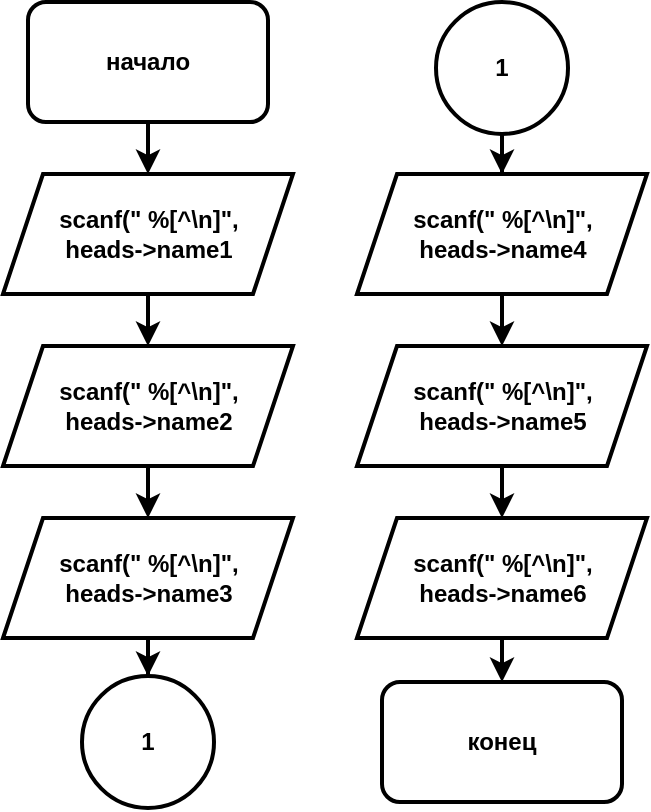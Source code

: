 <mxfile version="24.8.8">
  <diagram name="Страница — 1" id="aVIj9qUEST13j_-yVXe9">
    <mxGraphModel dx="1026" dy="564" grid="0" gridSize="10" guides="1" tooltips="1" connect="1" arrows="1" fold="1" page="1" pageScale="1" pageWidth="827" pageHeight="1169" math="0" shadow="0">
      <root>
        <mxCell id="0" />
        <mxCell id="1" parent="0" />
        <mxCell id="K872ePAgzn2kTXlysSnF-8" value="" style="edgeStyle=orthogonalEdgeStyle;rounded=0;orthogonalLoop=1;jettySize=auto;html=1;strokeWidth=2;fontStyle=1" parent="1" source="K872ePAgzn2kTXlysSnF-1" target="K872ePAgzn2kTXlysSnF-5" edge="1">
          <mxGeometry relative="1" as="geometry" />
        </mxCell>
        <mxCell id="K872ePAgzn2kTXlysSnF-1" value="начало" style="rounded=1;whiteSpace=wrap;html=1;strokeWidth=2;fontStyle=1" parent="1" vertex="1">
          <mxGeometry x="70" y="30" width="120" height="60" as="geometry" />
        </mxCell>
        <mxCell id="K872ePAgzn2kTXlysSnF-7" value="" style="edgeStyle=orthogonalEdgeStyle;rounded=0;orthogonalLoop=1;jettySize=auto;html=1;strokeWidth=2;fontStyle=1" parent="1" source="K872ePAgzn2kTXlysSnF-5" edge="1">
          <mxGeometry relative="1" as="geometry">
            <mxPoint x="130" y="202" as="targetPoint" />
          </mxGeometry>
        </mxCell>
        <mxCell id="K872ePAgzn2kTXlysSnF-5" value="scanf(&quot; %[^\n]&quot;,&lt;div&gt;heads-&amp;gt;name1&lt;/div&gt;" style="shape=parallelogram;perimeter=parallelogramPerimeter;whiteSpace=wrap;html=1;fixedSize=1;strokeWidth=2;fontStyle=1" parent="1" vertex="1">
          <mxGeometry x="57.5" y="116" width="145" height="60" as="geometry" />
        </mxCell>
        <mxCell id="r6vwcfptNdC3Q16Bk5a1-40" value="конец" style="rounded=1;whiteSpace=wrap;html=1;strokeWidth=2;fontStyle=1" parent="1" vertex="1">
          <mxGeometry x="247" y="370" width="120" height="60" as="geometry" />
        </mxCell>
        <mxCell id="cSjah0AEVabmtViPewjv-8" value="" style="edgeStyle=orthogonalEdgeStyle;rounded=0;orthogonalLoop=1;jettySize=auto;html=1;fontStyle=1;strokeWidth=2;" edge="1" parent="1" source="cSjah0AEVabmtViPewjv-6" target="cSjah0AEVabmtViPewjv-7">
          <mxGeometry relative="1" as="geometry" />
        </mxCell>
        <mxCell id="cSjah0AEVabmtViPewjv-6" value="scanf(&quot; %[^\n]&quot;,&lt;div&gt;heads-&amp;gt;name2&lt;/div&gt;" style="shape=parallelogram;perimeter=parallelogramPerimeter;whiteSpace=wrap;html=1;fixedSize=1;strokeWidth=2;fontStyle=1" vertex="1" parent="1">
          <mxGeometry x="57.5" y="202" width="145" height="60" as="geometry" />
        </mxCell>
        <mxCell id="cSjah0AEVabmtViPewjv-10" value="" style="edgeStyle=orthogonalEdgeStyle;rounded=0;orthogonalLoop=1;jettySize=auto;html=1;fontStyle=1;strokeWidth=2;" edge="1" parent="1" source="cSjah0AEVabmtViPewjv-7" target="cSjah0AEVabmtViPewjv-9">
          <mxGeometry relative="1" as="geometry" />
        </mxCell>
        <mxCell id="cSjah0AEVabmtViPewjv-7" value="scanf(&quot; %[^\n]&quot;,&lt;div&gt;heads-&amp;gt;name3&lt;/div&gt;" style="shape=parallelogram;perimeter=parallelogramPerimeter;whiteSpace=wrap;html=1;fixedSize=1;strokeWidth=2;fontStyle=1" vertex="1" parent="1">
          <mxGeometry x="57.5" y="288" width="145" height="60" as="geometry" />
        </mxCell>
        <mxCell id="cSjah0AEVabmtViPewjv-9" value="1" style="ellipse;whiteSpace=wrap;html=1;aspect=fixed;fontStyle=1;strokeWidth=2;" vertex="1" parent="1">
          <mxGeometry x="97" y="367" width="66" height="66" as="geometry" />
        </mxCell>
        <mxCell id="cSjah0AEVabmtViPewjv-13" value="" style="edgeStyle=orthogonalEdgeStyle;rounded=0;orthogonalLoop=1;jettySize=auto;html=1;fontStyle=1;strokeWidth=2;" edge="1" parent="1" source="cSjah0AEVabmtViPewjv-11" target="cSjah0AEVabmtViPewjv-12">
          <mxGeometry relative="1" as="geometry" />
        </mxCell>
        <mxCell id="cSjah0AEVabmtViPewjv-11" value="1" style="ellipse;whiteSpace=wrap;html=1;aspect=fixed;fontStyle=1;strokeWidth=2;" vertex="1" parent="1">
          <mxGeometry x="274" y="30" width="66" height="66" as="geometry" />
        </mxCell>
        <mxCell id="cSjah0AEVabmtViPewjv-15" value="" style="edgeStyle=orthogonalEdgeStyle;rounded=0;orthogonalLoop=1;jettySize=auto;html=1;fontStyle=1;strokeWidth=2;" edge="1" parent="1" source="cSjah0AEVabmtViPewjv-12" target="cSjah0AEVabmtViPewjv-14">
          <mxGeometry relative="1" as="geometry" />
        </mxCell>
        <mxCell id="cSjah0AEVabmtViPewjv-12" value="scanf(&quot; %[^\n]&quot;,&lt;div&gt;heads-&amp;gt;name4&lt;/div&gt;" style="shape=parallelogram;perimeter=parallelogramPerimeter;whiteSpace=wrap;html=1;fixedSize=1;strokeWidth=2;fontStyle=1" vertex="1" parent="1">
          <mxGeometry x="234.5" y="116" width="145" height="60" as="geometry" />
        </mxCell>
        <mxCell id="cSjah0AEVabmtViPewjv-17" value="" style="edgeStyle=orthogonalEdgeStyle;rounded=0;orthogonalLoop=1;jettySize=auto;html=1;fontStyle=1;strokeWidth=2;" edge="1" parent="1" source="cSjah0AEVabmtViPewjv-14" target="cSjah0AEVabmtViPewjv-16">
          <mxGeometry relative="1" as="geometry" />
        </mxCell>
        <mxCell id="cSjah0AEVabmtViPewjv-14" value="scanf(&quot; %[^\n]&quot;,&lt;div&gt;heads-&amp;gt;name5&lt;/div&gt;" style="shape=parallelogram;perimeter=parallelogramPerimeter;whiteSpace=wrap;html=1;fixedSize=1;strokeWidth=2;fontStyle=1" vertex="1" parent="1">
          <mxGeometry x="234.5" y="202" width="145" height="60" as="geometry" />
        </mxCell>
        <mxCell id="cSjah0AEVabmtViPewjv-18" value="" style="edgeStyle=orthogonalEdgeStyle;rounded=0;orthogonalLoop=1;jettySize=auto;html=1;fontStyle=1;strokeWidth=2;" edge="1" parent="1" source="cSjah0AEVabmtViPewjv-16" target="r6vwcfptNdC3Q16Bk5a1-40">
          <mxGeometry relative="1" as="geometry" />
        </mxCell>
        <mxCell id="cSjah0AEVabmtViPewjv-16" value="scanf(&quot; %[^\n]&quot;,&lt;div&gt;heads-&amp;gt;name6&lt;/div&gt;" style="shape=parallelogram;perimeter=parallelogramPerimeter;whiteSpace=wrap;html=1;fixedSize=1;strokeWidth=2;fontStyle=1" vertex="1" parent="1">
          <mxGeometry x="234.5" y="288" width="145" height="60" as="geometry" />
        </mxCell>
      </root>
    </mxGraphModel>
  </diagram>
</mxfile>
